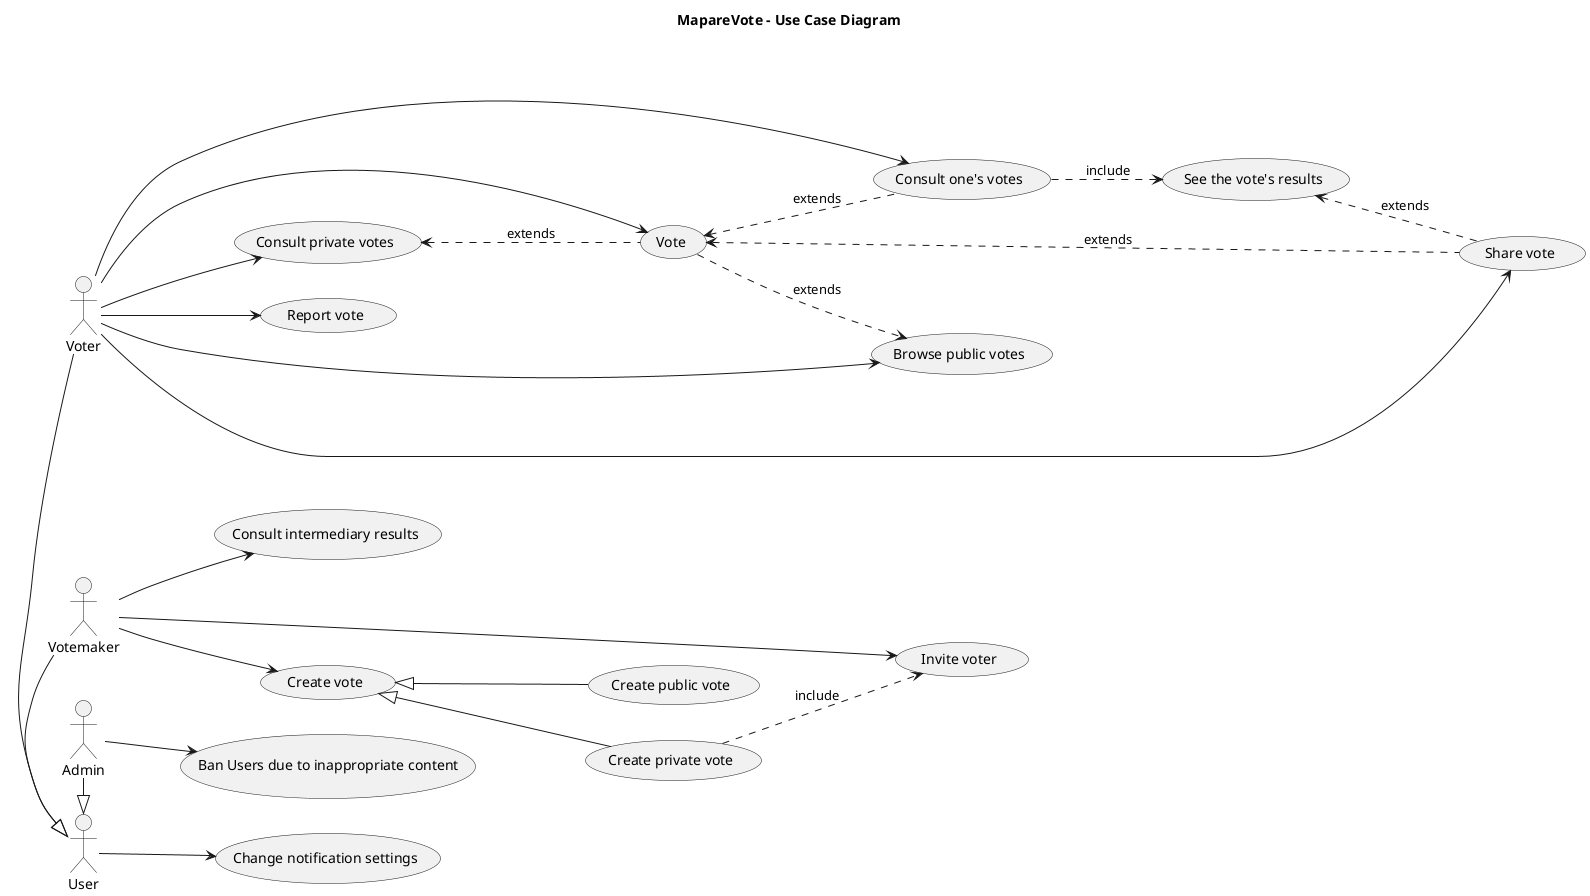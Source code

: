 @startuml

left to right direction

title  MapareVote - Use Case Diagram 

:Voter: -|> :User:
:Votemaker: -|> :User:
:Admin: -|> :User:

Voter -> (Browse public votes)

:Voter: ---> (Vote)

:Votemaker: --> (Create vote)

(Create vote) <|-- (Create private vote)

(Create vote) <|-- (Create public vote)

:Votemaker: --> (Invite voter)

:Votemaker: --> (Consult intermediary results)

:Admin: --> (Ban Users due to inappropriate content)

(Vote) <. (Consult one's votes): extends

:Voter: ----> (Consult one's votes)

(Consult one's votes) ..> (See the vote's results): include



(Vote) ..> (Browse public votes): extends

:User: --> (Change notification settings)

:Voter: --> (Consult private votes)

(Consult private votes) <.. (Vote): extends

:Voter: ---> (Share vote)

(Vote) <.. (Share vote): extends

(See the vote's results) <.. (Share vote): extends

:Voter: --> (Report vote)

(Create private vote) ..> (Invite voter): include


@enduml
